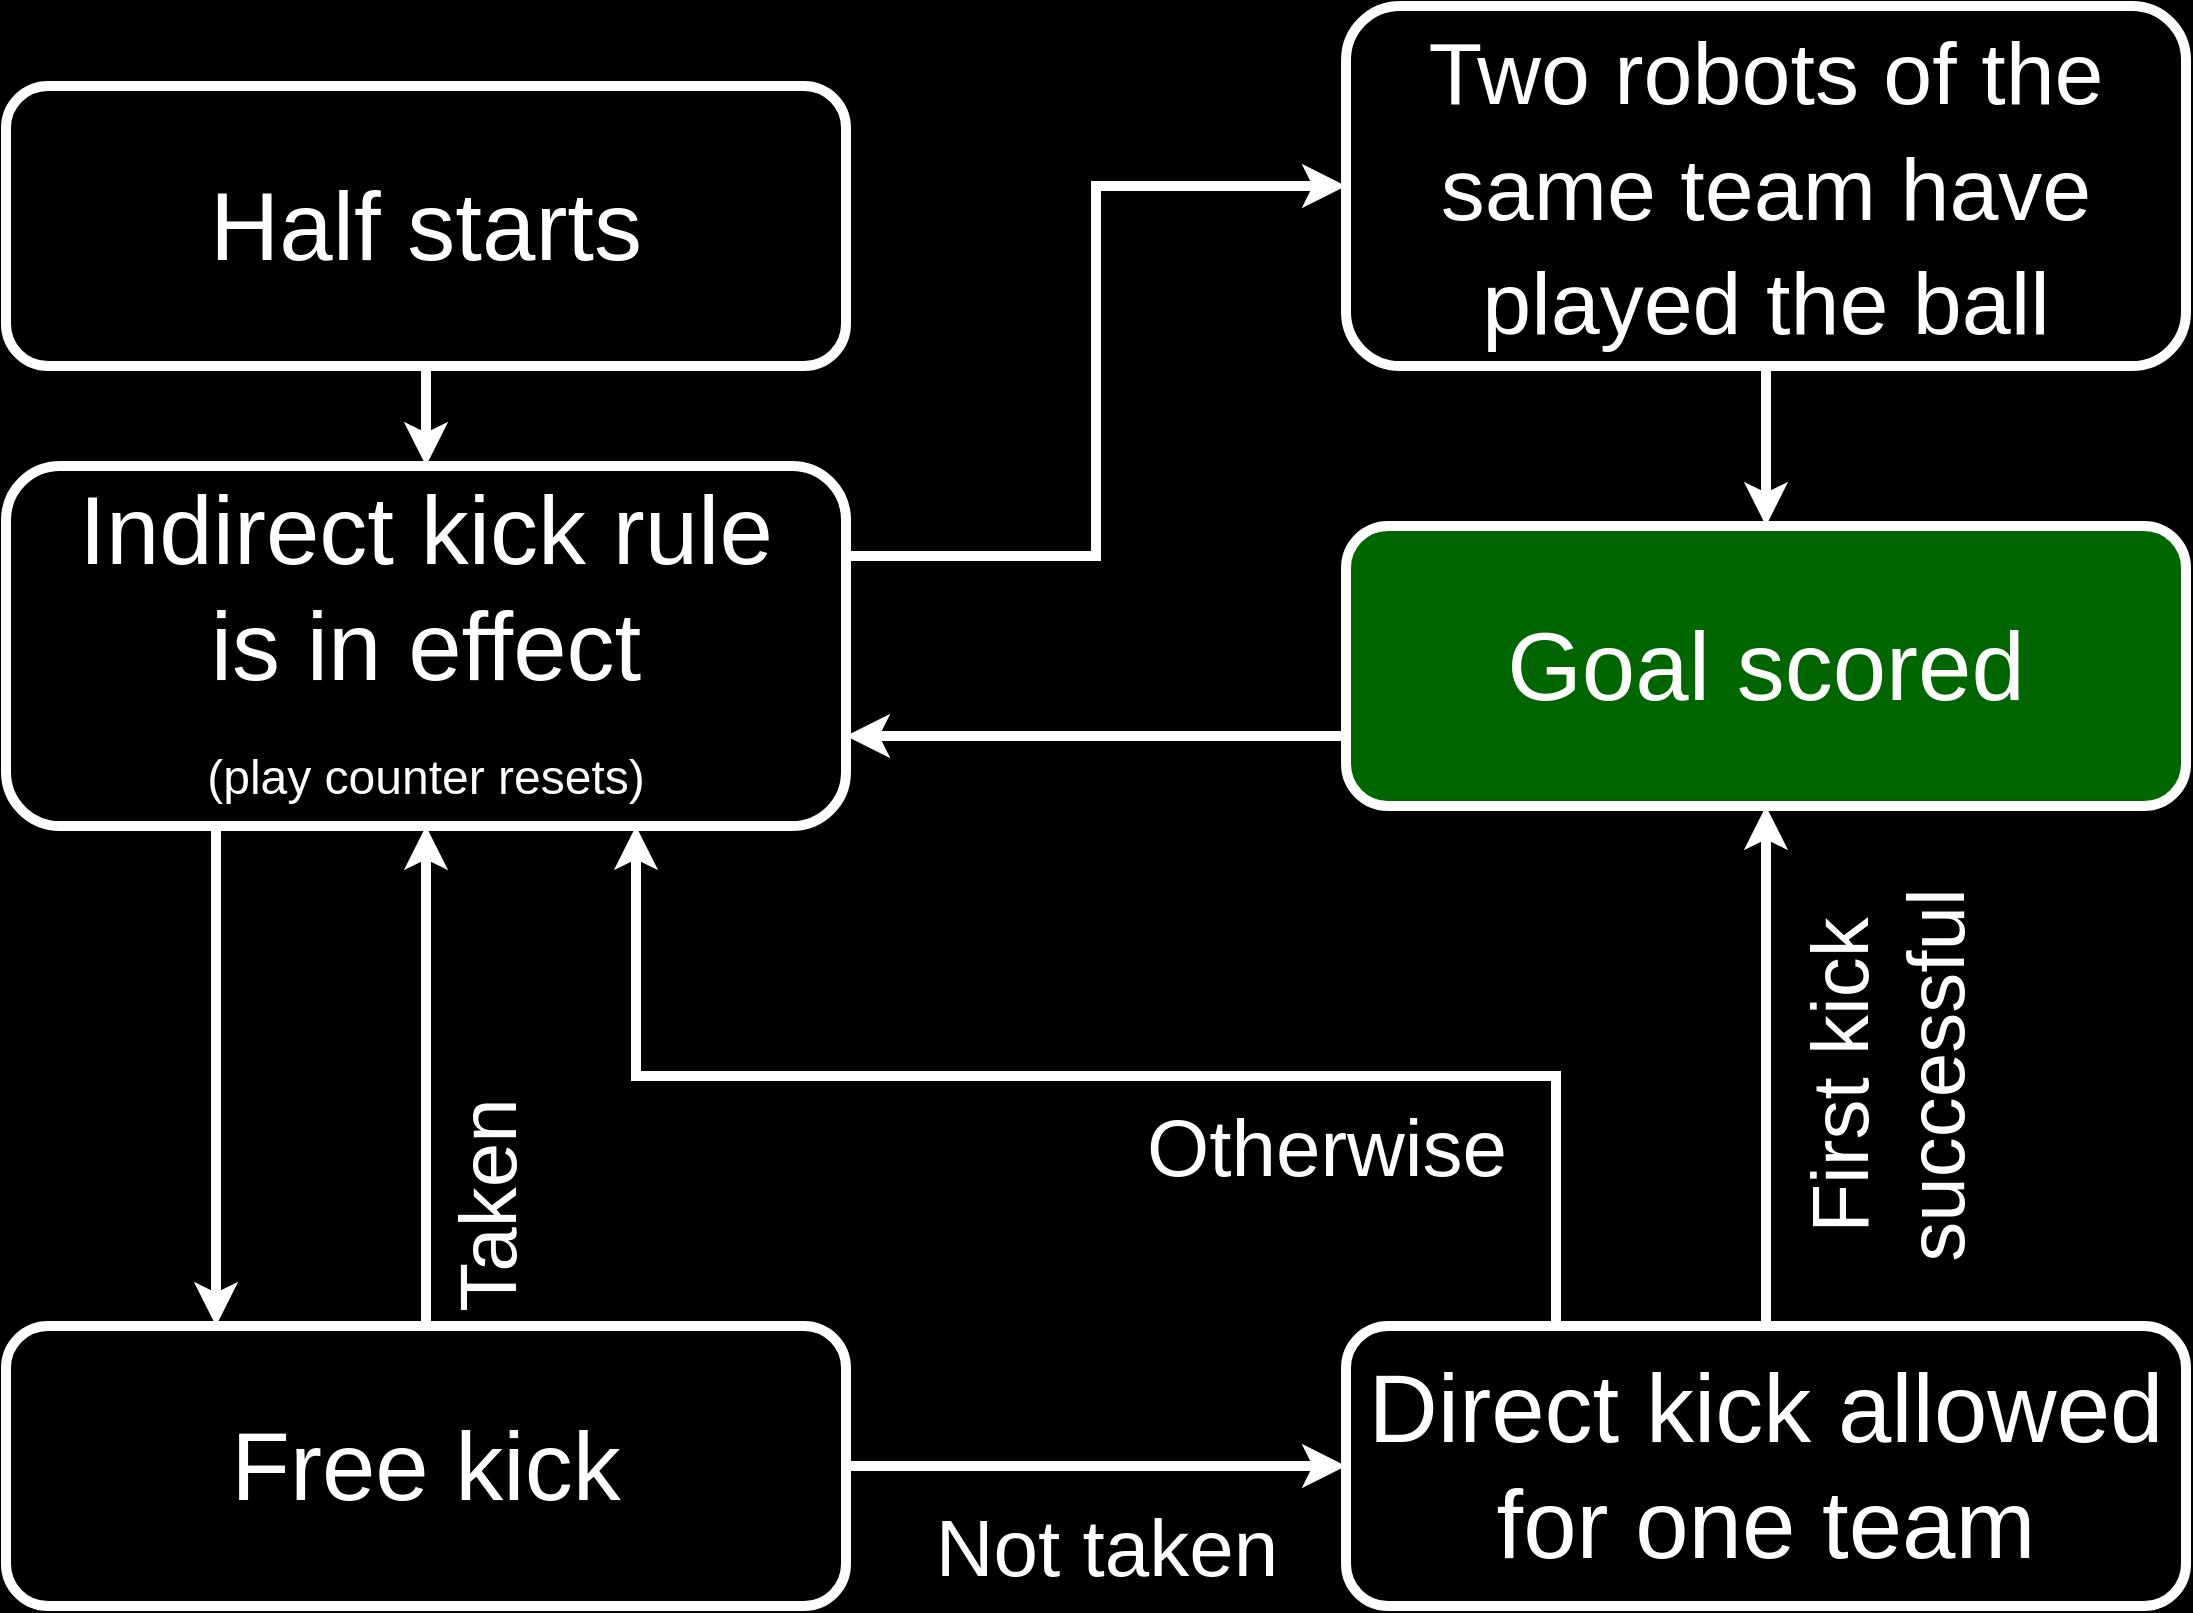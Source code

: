 <mxfile version="26.2.15">
  <diagram name="Page-1" id="TndW5HJq6dxaYG6mbCRc">
    <mxGraphModel dx="1726" dy="1167" grid="1" gridSize="10" guides="1" tooltips="1" connect="1" arrows="1" fold="1" page="1" pageScale="1" pageWidth="1169" pageHeight="827" background="#000000" math="0" shadow="0">
      <root>
        <mxCell id="0" />
        <mxCell id="1" parent="0" />
        <mxCell id="yBh0fpjdqYlRYJfKVizi-3" value="" style="edgeStyle=orthogonalEdgeStyle;rounded=0;orthogonalLoop=1;jettySize=auto;html=1;fontSize=48;strokeWidth=5;strokeColor=#FFFFFF;fontColor=#FFFFFF;" edge="1" parent="1" source="yBh0fpjdqYlRYJfKVizi-1" target="yBh0fpjdqYlRYJfKVizi-2">
          <mxGeometry relative="1" as="geometry" />
        </mxCell>
        <mxCell id="yBh0fpjdqYlRYJfKVizi-1" value="Half starts" style="rounded=1;whiteSpace=wrap;html=1;fontSize=48;strokeWidth=5;fillColor=none;strokeColor=light-dark(#ffffff, #121212);fontColor=#FFFFFF;" vertex="1" parent="1">
          <mxGeometry x="50" y="50" width="420" height="140" as="geometry" />
        </mxCell>
        <mxCell id="yBh0fpjdqYlRYJfKVizi-11" value="" style="edgeStyle=orthogonalEdgeStyle;rounded=0;orthogonalLoop=1;jettySize=auto;html=1;strokeColor=#FFFFFF;strokeWidth=5;exitX=0.25;exitY=1;exitDx=0;exitDy=0;entryX=0.25;entryY=0;entryDx=0;entryDy=0;" edge="1" parent="1" source="yBh0fpjdqYlRYJfKVizi-2" target="yBh0fpjdqYlRYJfKVizi-10">
          <mxGeometry relative="1" as="geometry" />
        </mxCell>
        <mxCell id="yBh0fpjdqYlRYJfKVizi-13" value="" style="edgeStyle=orthogonalEdgeStyle;rounded=0;orthogonalLoop=1;jettySize=auto;html=1;" edge="1" parent="1" source="yBh0fpjdqYlRYJfKVizi-2" target="yBh0fpjdqYlRYJfKVizi-12">
          <mxGeometry relative="1" as="geometry" />
        </mxCell>
        <mxCell id="yBh0fpjdqYlRYJfKVizi-15" style="edgeStyle=orthogonalEdgeStyle;rounded=0;orthogonalLoop=1;jettySize=auto;html=1;exitX=1;exitY=0.25;exitDx=0;exitDy=0;entryX=0;entryY=0.5;entryDx=0;entryDy=0;strokeColor=#FFFFFF;strokeWidth=5;" edge="1" parent="1" source="yBh0fpjdqYlRYJfKVizi-2" target="yBh0fpjdqYlRYJfKVizi-24">
          <mxGeometry relative="1" as="geometry" />
        </mxCell>
        <mxCell id="yBh0fpjdqYlRYJfKVizi-2" value="Indirect kick rule&lt;div&gt;is in &lt;font&gt;effect&lt;/font&gt;&lt;div&gt;&lt;span style=&quot;font-size: 24px; background-color: transparent; color: light-dark(rgb(255, 255, 255), rgb(18, 18, 18));&quot;&gt;(play counter resets)&lt;/span&gt;&lt;/div&gt;&lt;/div&gt;" style="whiteSpace=wrap;html=1;rounded=1;fontSize=48;strokeWidth=5;fillColor=none;strokeColor=#FFFFFF;fontColor=#FFFFFF;" vertex="1" parent="1">
          <mxGeometry x="50" y="240" width="420" height="180" as="geometry" />
        </mxCell>
        <mxCell id="yBh0fpjdqYlRYJfKVizi-19" value="" style="edgeStyle=orthogonalEdgeStyle;rounded=0;orthogonalLoop=1;jettySize=auto;html=1;strokeColor=light-dark(#FFFFFF,#EDEDED);strokeWidth=5;" edge="1" parent="1" source="yBh0fpjdqYlRYJfKVizi-10" target="yBh0fpjdqYlRYJfKVizi-18">
          <mxGeometry relative="1" as="geometry" />
        </mxCell>
        <mxCell id="yBh0fpjdqYlRYJfKVizi-20" value="Not taken" style="edgeLabel;html=1;align=center;verticalAlign=middle;resizable=0;points=[];labelBackgroundColor=none;fontColor=#FFFFFF;fontSize=40;" vertex="1" connectable="0" parent="yBh0fpjdqYlRYJfKVizi-19">
          <mxGeometry x="0.575" y="1" relative="1" as="geometry">
            <mxPoint x="-67" y="41" as="offset" />
          </mxGeometry>
        </mxCell>
        <mxCell id="yBh0fpjdqYlRYJfKVizi-10" value="Free kick" style="whiteSpace=wrap;html=1;rounded=1;fontSize=48;strokeWidth=5;fillColor=none;strokeColor=#FFFFFF;fontColor=#FFFFFF;" vertex="1" parent="1">
          <mxGeometry x="50" y="670" width="420" height="140" as="geometry" />
        </mxCell>
        <mxCell id="yBh0fpjdqYlRYJfKVizi-16" style="edgeStyle=orthogonalEdgeStyle;rounded=0;orthogonalLoop=1;jettySize=auto;html=1;exitX=0;exitY=0.75;exitDx=0;exitDy=0;entryX=1;entryY=0.75;entryDx=0;entryDy=0;strokeColor=#FFFFFF;strokeWidth=5;" edge="1" parent="1" source="yBh0fpjdqYlRYJfKVizi-12" target="yBh0fpjdqYlRYJfKVizi-2">
          <mxGeometry relative="1" as="geometry" />
        </mxCell>
        <mxCell id="yBh0fpjdqYlRYJfKVizi-12" value="Goal scored" style="whiteSpace=wrap;html=1;rounded=1;fontSize=48;strokeWidth=5;fillColor=#006600;strokeColor=#FFFFFF;fontColor=#FFFFFF;" vertex="1" parent="1">
          <mxGeometry x="720" y="270" width="420" height="140" as="geometry" />
        </mxCell>
        <mxCell id="yBh0fpjdqYlRYJfKVizi-17" value="Taken" style="edgeStyle=orthogonalEdgeStyle;rounded=0;orthogonalLoop=1;jettySize=auto;html=1;strokeColor=#FFFFFF;strokeWidth=5;entryX=0.5;entryY=1;entryDx=0;entryDy=0;labelBackgroundColor=none;fontColor=#FFFFFF;fontSize=40;exitX=0.5;exitY=0;exitDx=0;exitDy=0;horizontal=0;" edge="1" parent="1" source="yBh0fpjdqYlRYJfKVizi-10" target="yBh0fpjdqYlRYJfKVizi-2">
          <mxGeometry x="-0.52" y="-30" relative="1" as="geometry">
            <mxPoint x="40" y="520" as="sourcePoint" />
            <mxPoint x="330" y="620" as="targetPoint" />
            <mxPoint as="offset" />
          </mxGeometry>
        </mxCell>
        <mxCell id="yBh0fpjdqYlRYJfKVizi-22" value="First kick&lt;div&gt;successful&lt;/div&gt;" style="edgeStyle=orthogonalEdgeStyle;rounded=0;orthogonalLoop=1;jettySize=auto;html=1;strokeColor=#FFFFFF;strokeWidth=5;labelBackgroundColor=none;fontColor=#FFFFFF;fontSize=40;horizontal=0;" edge="1" parent="1" source="yBh0fpjdqYlRYJfKVizi-18" target="yBh0fpjdqYlRYJfKVizi-12">
          <mxGeometry x="-0.04" y="-60" relative="1" as="geometry">
            <mxPoint as="offset" />
          </mxGeometry>
        </mxCell>
        <mxCell id="yBh0fpjdqYlRYJfKVizi-23" value="Otherwise" style="edgeStyle=orthogonalEdgeStyle;rounded=0;orthogonalLoop=1;jettySize=auto;html=1;exitX=0.25;exitY=0;exitDx=0;exitDy=0;entryX=0.75;entryY=1;entryDx=0;entryDy=0;strokeColor=#FFFFFF;strokeWidth=5;labelBackgroundColor=none;fontColor=#FFFFFF;fontSize=40;" edge="1" parent="1" source="yBh0fpjdqYlRYJfKVizi-18" target="yBh0fpjdqYlRYJfKVizi-2">
          <mxGeometry x="-0.324" y="35" relative="1" as="geometry">
            <mxPoint as="offset" />
          </mxGeometry>
        </mxCell>
        <mxCell id="yBh0fpjdqYlRYJfKVizi-18" value="Direct kick allowed for one team" style="whiteSpace=wrap;html=1;rounded=1;fontSize=48;strokeWidth=5;fillColor=none;strokeColor=#FFFFFF;fontColor=#FFFFFF;" vertex="1" parent="1">
          <mxGeometry x="720" y="670" width="420" height="140" as="geometry" />
        </mxCell>
        <mxCell id="yBh0fpjdqYlRYJfKVizi-25" style="edgeStyle=orthogonalEdgeStyle;rounded=0;orthogonalLoop=1;jettySize=auto;html=1;strokeColor=#FFFFFF;strokeWidth=5;" edge="1" parent="1" source="yBh0fpjdqYlRYJfKVizi-24" target="yBh0fpjdqYlRYJfKVizi-12">
          <mxGeometry relative="1" as="geometry" />
        </mxCell>
        <mxCell id="yBh0fpjdqYlRYJfKVizi-24" value="&lt;font style=&quot;font-size: 44px;&quot;&gt;Two robots of the same team have played the ball&lt;/font&gt;" style="whiteSpace=wrap;html=1;rounded=1;fontSize=48;strokeWidth=5;fillColor=none;strokeColor=#FFFFFF;fontColor=#FFFFFF;" vertex="1" parent="1">
          <mxGeometry x="720" y="10" width="420" height="180" as="geometry" />
        </mxCell>
      </root>
    </mxGraphModel>
  </diagram>
</mxfile>
